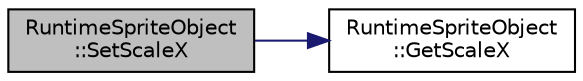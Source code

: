 digraph "RuntimeSpriteObject::SetScaleX"
{
  edge [fontname="Helvetica",fontsize="10",labelfontname="Helvetica",labelfontsize="10"];
  node [fontname="Helvetica",fontsize="10",shape=record];
  rankdir="LR";
  Node1 [label="RuntimeSpriteObject\l::SetScaleX",height=0.2,width=0.4,color="black", fillcolor="grey75", style="filled", fontcolor="black"];
  Node1 -> Node2 [color="midnightblue",fontsize="10",style="solid",fontname="Helvetica"];
  Node2 [label="RuntimeSpriteObject\l::GetScaleX",height=0.2,width=0.4,color="black", fillcolor="white", style="filled",URL="$dd/d1a/class_runtime_sprite_object.html#a8ae2847a3beaeb88494b6b4addd19a22",tooltip="Get the scale factor of the object on X axis. "];
}
